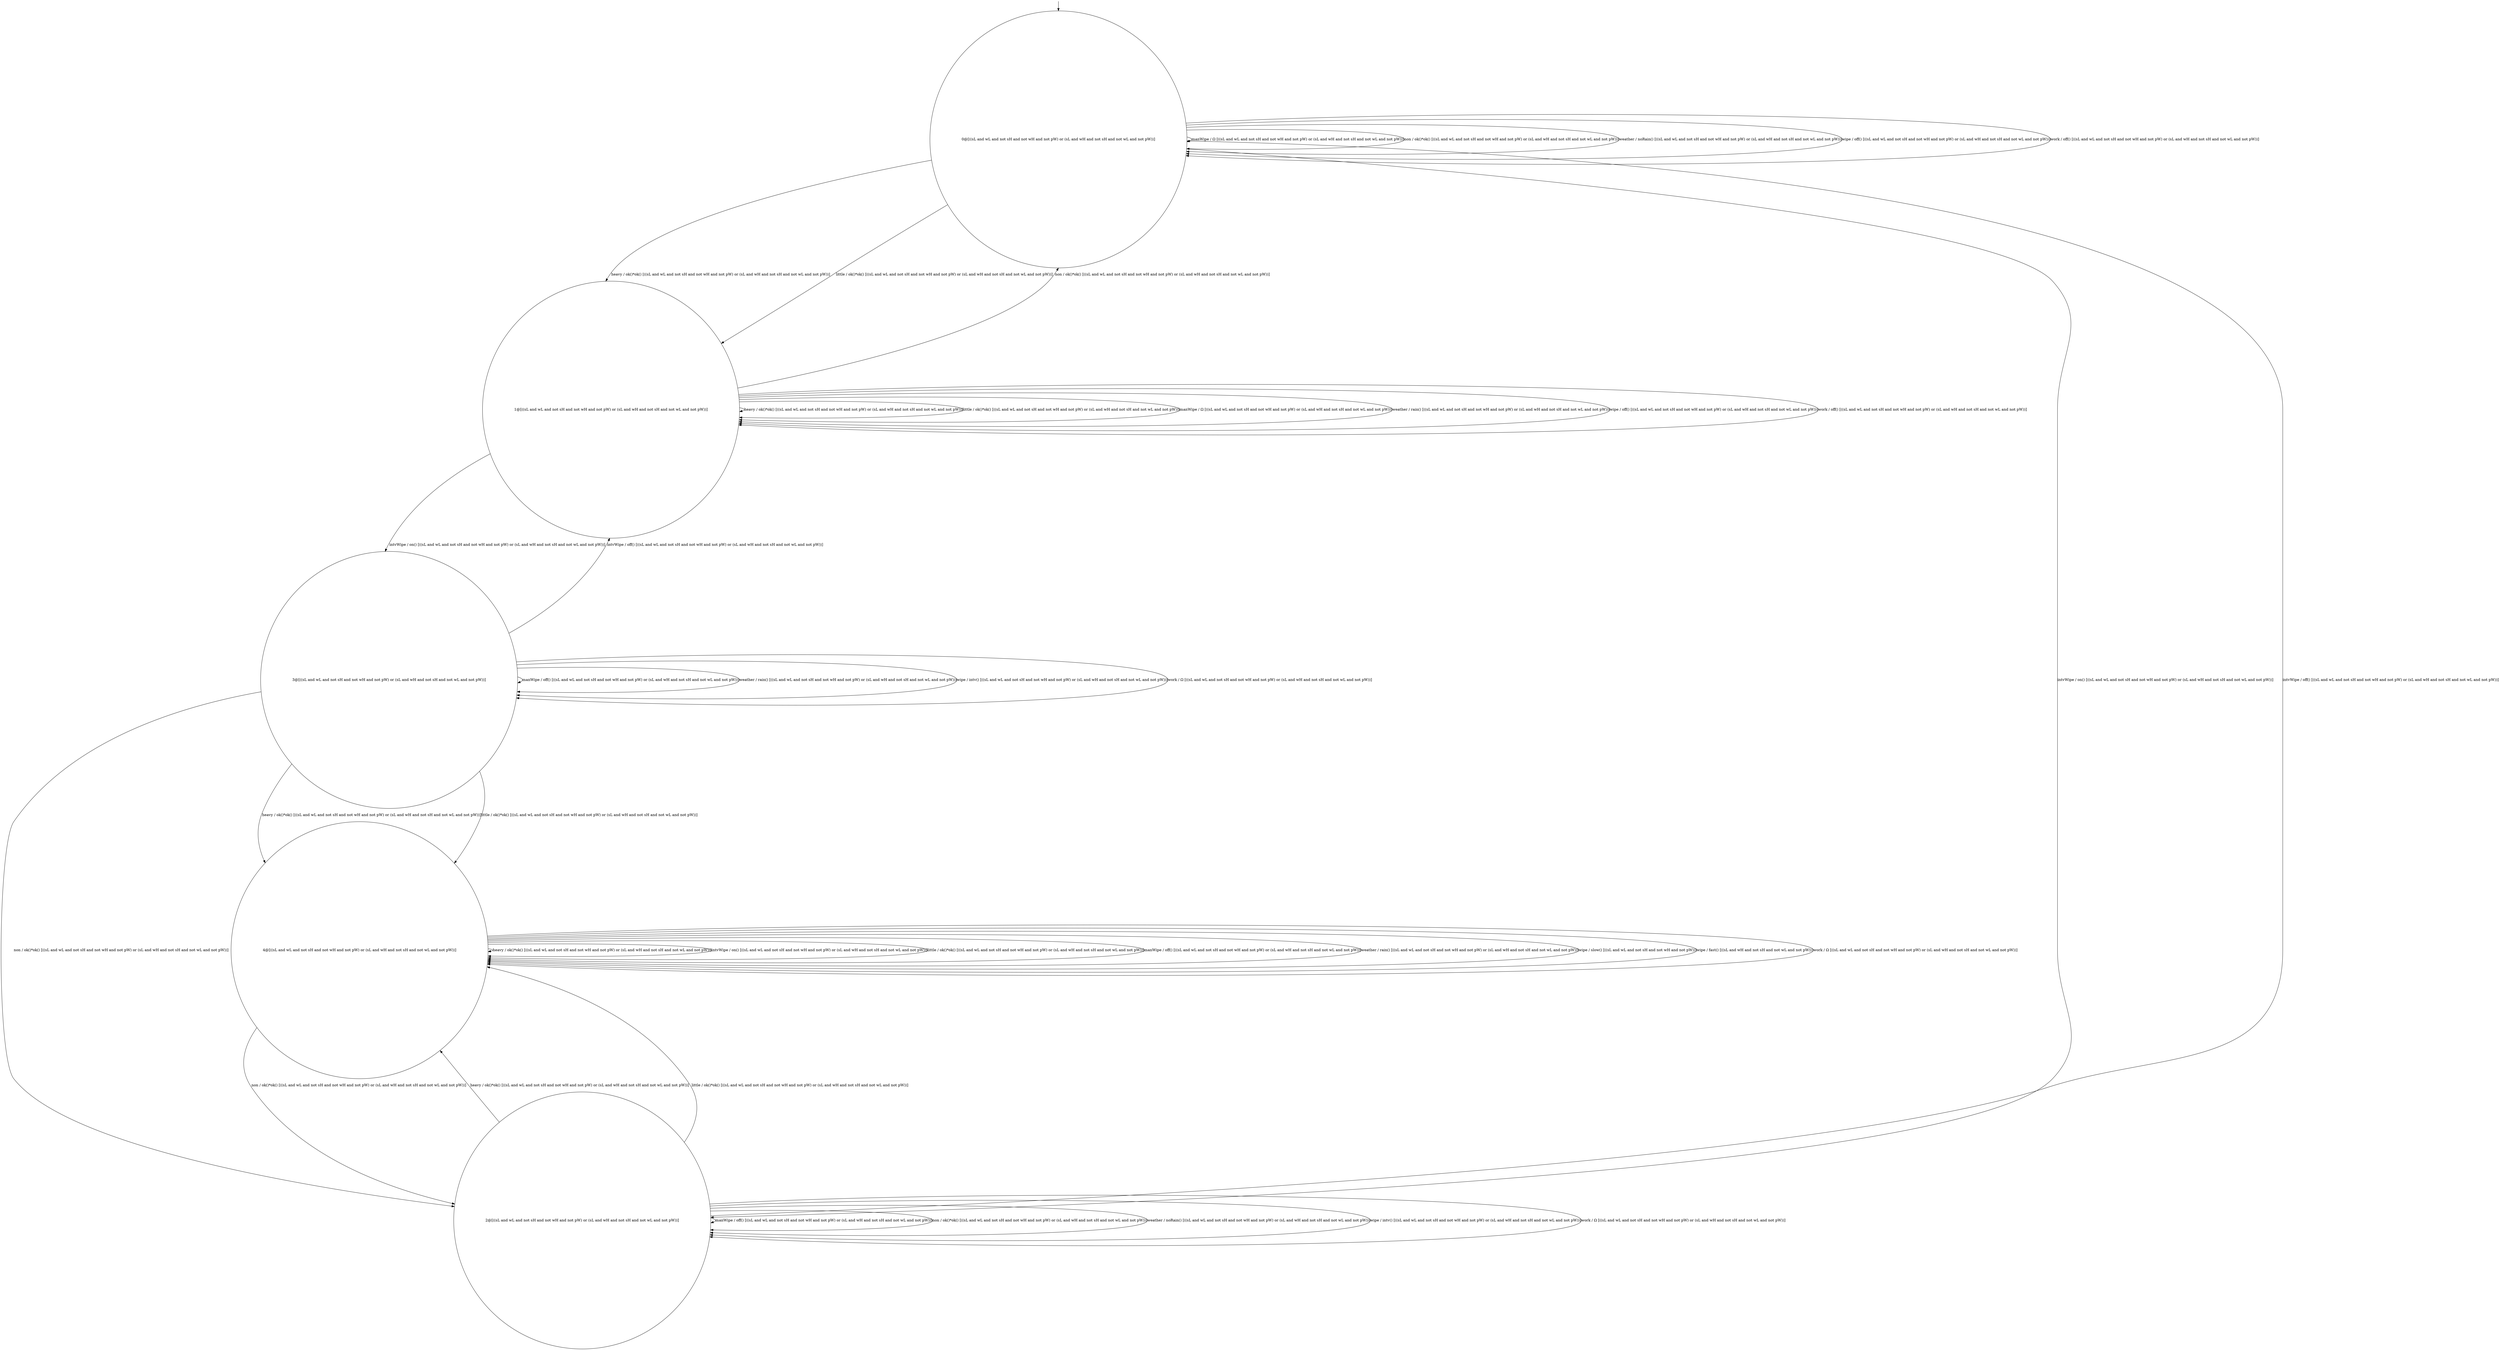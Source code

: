 digraph g {
	edge [lblstyle="above, sloped"];
	s0 [shape="circle" label="0@[((sL and wL and not sH and not wH and not pW) or (sL and wH and not sH and not wL and not pW))]"];
	s1 [shape="circle" label="1@[((sL and wL and not sH and not wH and not pW) or (sL and wH and not sH and not wL and not pW))]"];
	s2 [shape="circle" label="2@[((sL and wL and not sH and not wH and not pW) or (sL and wH and not sH and not wL and not pW))]"];
	s3 [shape="circle" label="3@[((sL and wL and not sH and not wH and not pW) or (sL and wH and not sH and not wL and not pW))]"];
	s4 [shape="circle" label="4@[((sL and wL and not sH and not wH and not pW) or (sL and wH and not sH and not wL and not pW))]"];
	s0 -> s1 [label="heavy / ok()*ok() [((sL and wL and not sH and not wH and not pW) or (sL and wH and not sH and not wL and not pW))]"];
	s0 -> s2 [label="intvWipe / on() [((sL and wL and not sH and not wH and not pW) or (sL and wH and not sH and not wL and not pW))]"];
	s0 -> s1 [label="little / ok()*ok() [((sL and wL and not sH and not wH and not pW) or (sL and wH and not sH and not wL and not pW))]"];
	s0 -> s0 [label="manWipe / Ω [((sL and wL and not sH and not wH and not pW) or (sL and wH and not sH and not wL and not pW))]"];
	s0 -> s0 [label="non / ok()*ok() [((sL and wL and not sH and not wH and not pW) or (sL and wH and not sH and not wL and not pW))]"];
	s0 -> s0 [label="weather / noRain() [((sL and wL and not sH and not wH and not pW) or (sL and wH and not sH and not wL and not pW))]"];
	s0 -> s0 [label="wipe / off() [((sL and wL and not sH and not wH and not pW) or (sL and wH and not sH and not wL and not pW))]"];
	s0 -> s0 [label="work / off() [((sL and wL and not sH and not wH and not pW) or (sL and wH and not sH and not wL and not pW))]"];
	s1 -> s1 [label="heavy / ok()*ok() [((sL and wL and not sH and not wH and not pW) or (sL and wH and not sH and not wL and not pW))]"];
	s1 -> s3 [label="intvWipe / on() [((sL and wL and not sH and not wH and not pW) or (sL and wH and not sH and not wL and not pW))]"];
	s1 -> s1 [label="little / ok()*ok() [((sL and wL and not sH and not wH and not pW) or (sL and wH and not sH and not wL and not pW))]"];
	s1 -> s1 [label="manWipe / Ω [((sL and wL and not sH and not wH and not pW) or (sL and wH and not sH and not wL and not pW))]"];
	s1 -> s0 [label="non / ok()*ok() [((sL and wL and not sH and not wH and not pW) or (sL and wH and not sH and not wL and not pW))]"];
	s1 -> s1 [label="weather / rain() [((sL and wL and not sH and not wH and not pW) or (sL and wH and not sH and not wL and not pW))]"];
	s1 -> s1 [label="wipe / off() [((sL and wL and not sH and not wH and not pW) or (sL and wH and not sH and not wL and not pW))]"];
	s1 -> s1 [label="work / off() [((sL and wL and not sH and not wH and not pW) or (sL and wH and not sH and not wL and not pW))]"];
	s2 -> s4 [label="heavy / ok()*ok() [((sL and wL and not sH and not wH and not pW) or (sL and wH and not sH and not wL and not pW))]"];
	s2 -> s0 [label="intvWipe / off() [((sL and wL and not sH and not wH and not pW) or (sL and wH and not sH and not wL and not pW))]"];
	s2 -> s4 [label="little / ok()*ok() [((sL and wL and not sH and not wH and not pW) or (sL and wH and not sH and not wL and not pW))]"];
	s2 -> s2 [label="manWipe / off() [((sL and wL and not sH and not wH and not pW) or (sL and wH and not sH and not wL and not pW))]"];
	s2 -> s2 [label="non / ok()*ok() [((sL and wL and not sH and not wH and not pW) or (sL and wH and not sH and not wL and not pW))]"];
	s2 -> s2 [label="weather / noRain() [((sL and wL and not sH and not wH and not pW) or (sL and wH and not sH and not wL and not pW))]"];
	s2 -> s2 [label="wipe / intv() [((sL and wL and not sH and not wH and not pW) or (sL and wH and not sH and not wL and not pW))]"];
	s2 -> s2 [label="work / Ω [((sL and wL and not sH and not wH and not pW) or (sL and wH and not sH and not wL and not pW))]"];
	s3 -> s4 [label="heavy / ok()*ok() [((sL and wL and not sH and not wH and not pW) or (sL and wH and not sH and not wL and not pW))]"];
	s3 -> s1 [label="intvWipe / off() [((sL and wL and not sH and not wH and not pW) or (sL and wH and not sH and not wL and not pW))]"];
	s3 -> s4 [label="little / ok()*ok() [((sL and wL and not sH and not wH and not pW) or (sL and wH and not sH and not wL and not pW))]"];
	s3 -> s3 [label="manWipe / off() [((sL and wL and not sH and not wH and not pW) or (sL and wH and not sH and not wL and not pW))]"];
	s3 -> s2 [label="non / ok()*ok() [((sL and wL and not sH and not wH and not pW) or (sL and wH and not sH and not wL and not pW))]"];
	s3 -> s3 [label="weather / rain() [((sL and wL and not sH and not wH and not pW) or (sL and wH and not sH and not wL and not pW))]"];
	s3 -> s3 [label="wipe / intv() [((sL and wL and not sH and not wH and not pW) or (sL and wH and not sH and not wL and not pW))]"];
	s3 -> s3 [label="work / Ω [((sL and wL and not sH and not wH and not pW) or (sL and wH and not sH and not wL and not pW))]"];
	s4 -> s4 [label="heavy / ok()*ok() [((sL and wL and not sH and not wH and not pW) or (sL and wH and not sH and not wL and not pW))]"];
	s4 -> s4 [label="intvWipe / on() [((sL and wL and not sH and not wH and not pW) or (sL and wH and not sH and not wL and not pW))]"];
	s4 -> s4 [label="little / ok()*ok() [((sL and wL and not sH and not wH and not pW) or (sL and wH and not sH and not wL and not pW))]"];
	s4 -> s4 [label="manWipe / off() [((sL and wL and not sH and not wH and not pW) or (sL and wH and not sH and not wL and not pW))]"];
	s4 -> s2 [label="non / ok()*ok() [((sL and wL and not sH and not wH and not pW) or (sL and wH and not sH and not wL and not pW))]"];
	s4 -> s4 [label="weather / rain() [((sL and wL and not sH and not wH and not pW) or (sL and wH and not sH and not wL and not pW))]"];
	s4 -> s4 [label="wipe / slow() [((sL and wL and not sH and not wH and not pW))]"];
	s4 -> s4 [label="wipe / fast() [((sL and wH and not sH and not wL and not pW))]"];
	s4 -> s4 [label="work / Ω [((sL and wL and not sH and not wH and not pW) or (sL and wH and not sH and not wL and not pW))]"];
	__start0 [label="" shape="none" width="0" height="0"];
	__start0 -> s0;
}